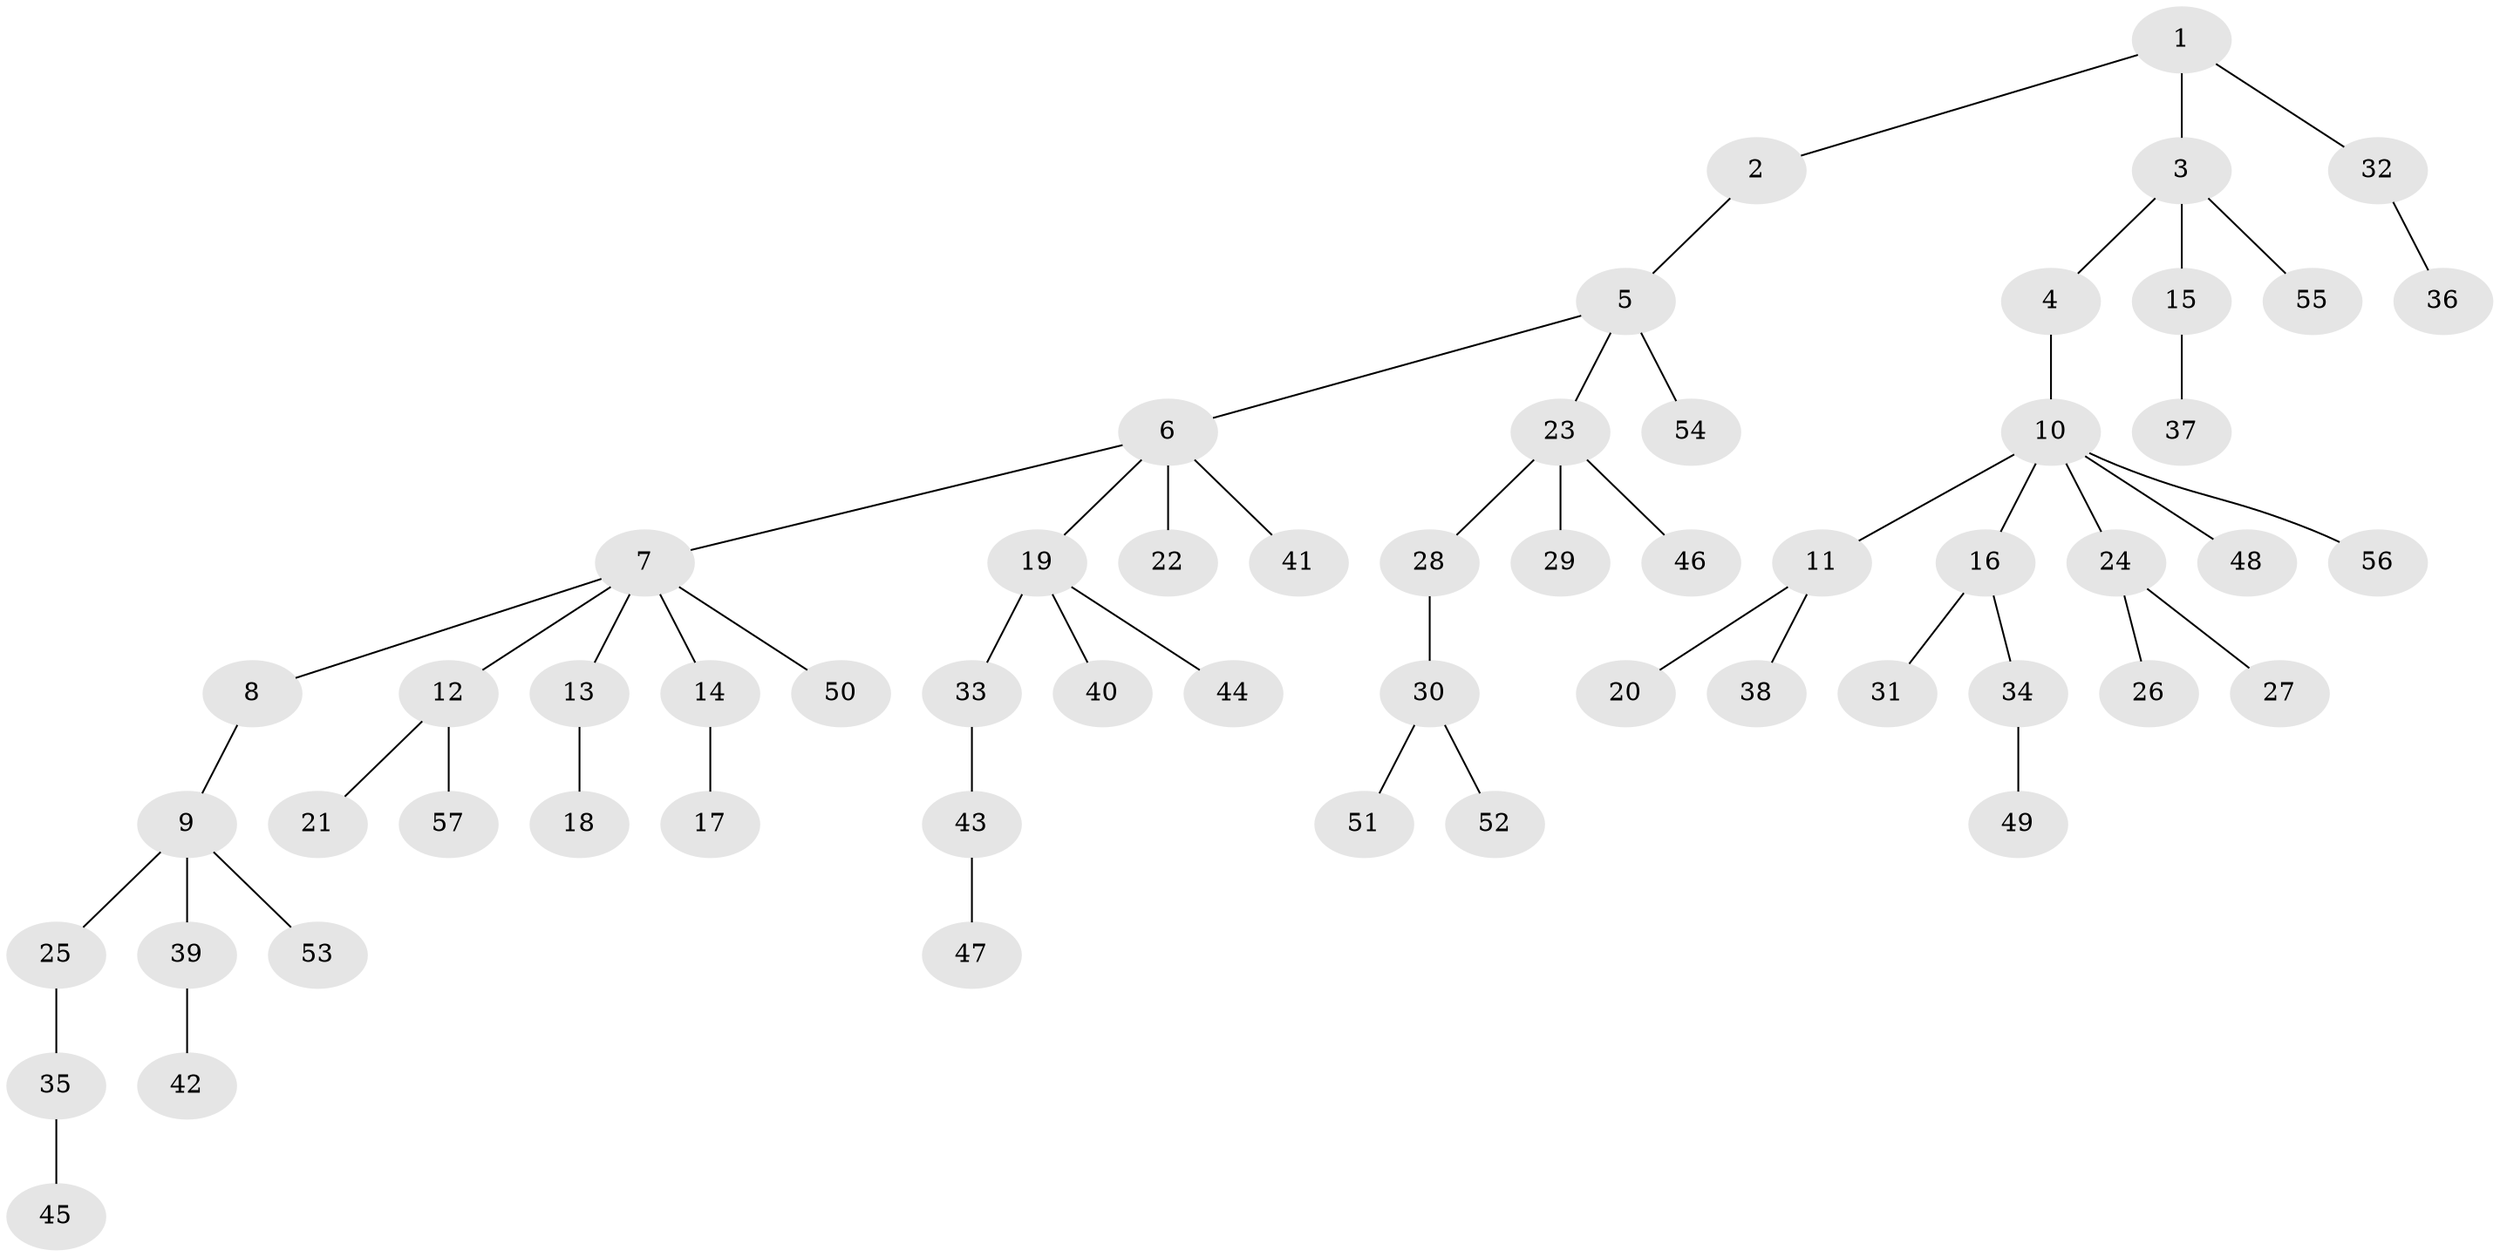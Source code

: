 // Generated by graph-tools (version 1.1) at 2025/36/03/09/25 02:36:28]
// undirected, 57 vertices, 56 edges
graph export_dot {
graph [start="1"]
  node [color=gray90,style=filled];
  1;
  2;
  3;
  4;
  5;
  6;
  7;
  8;
  9;
  10;
  11;
  12;
  13;
  14;
  15;
  16;
  17;
  18;
  19;
  20;
  21;
  22;
  23;
  24;
  25;
  26;
  27;
  28;
  29;
  30;
  31;
  32;
  33;
  34;
  35;
  36;
  37;
  38;
  39;
  40;
  41;
  42;
  43;
  44;
  45;
  46;
  47;
  48;
  49;
  50;
  51;
  52;
  53;
  54;
  55;
  56;
  57;
  1 -- 2;
  1 -- 3;
  1 -- 32;
  2 -- 5;
  3 -- 4;
  3 -- 15;
  3 -- 55;
  4 -- 10;
  5 -- 6;
  5 -- 23;
  5 -- 54;
  6 -- 7;
  6 -- 19;
  6 -- 22;
  6 -- 41;
  7 -- 8;
  7 -- 12;
  7 -- 13;
  7 -- 14;
  7 -- 50;
  8 -- 9;
  9 -- 25;
  9 -- 39;
  9 -- 53;
  10 -- 11;
  10 -- 16;
  10 -- 24;
  10 -- 48;
  10 -- 56;
  11 -- 20;
  11 -- 38;
  12 -- 21;
  12 -- 57;
  13 -- 18;
  14 -- 17;
  15 -- 37;
  16 -- 31;
  16 -- 34;
  19 -- 33;
  19 -- 40;
  19 -- 44;
  23 -- 28;
  23 -- 29;
  23 -- 46;
  24 -- 26;
  24 -- 27;
  25 -- 35;
  28 -- 30;
  30 -- 51;
  30 -- 52;
  32 -- 36;
  33 -- 43;
  34 -- 49;
  35 -- 45;
  39 -- 42;
  43 -- 47;
}
